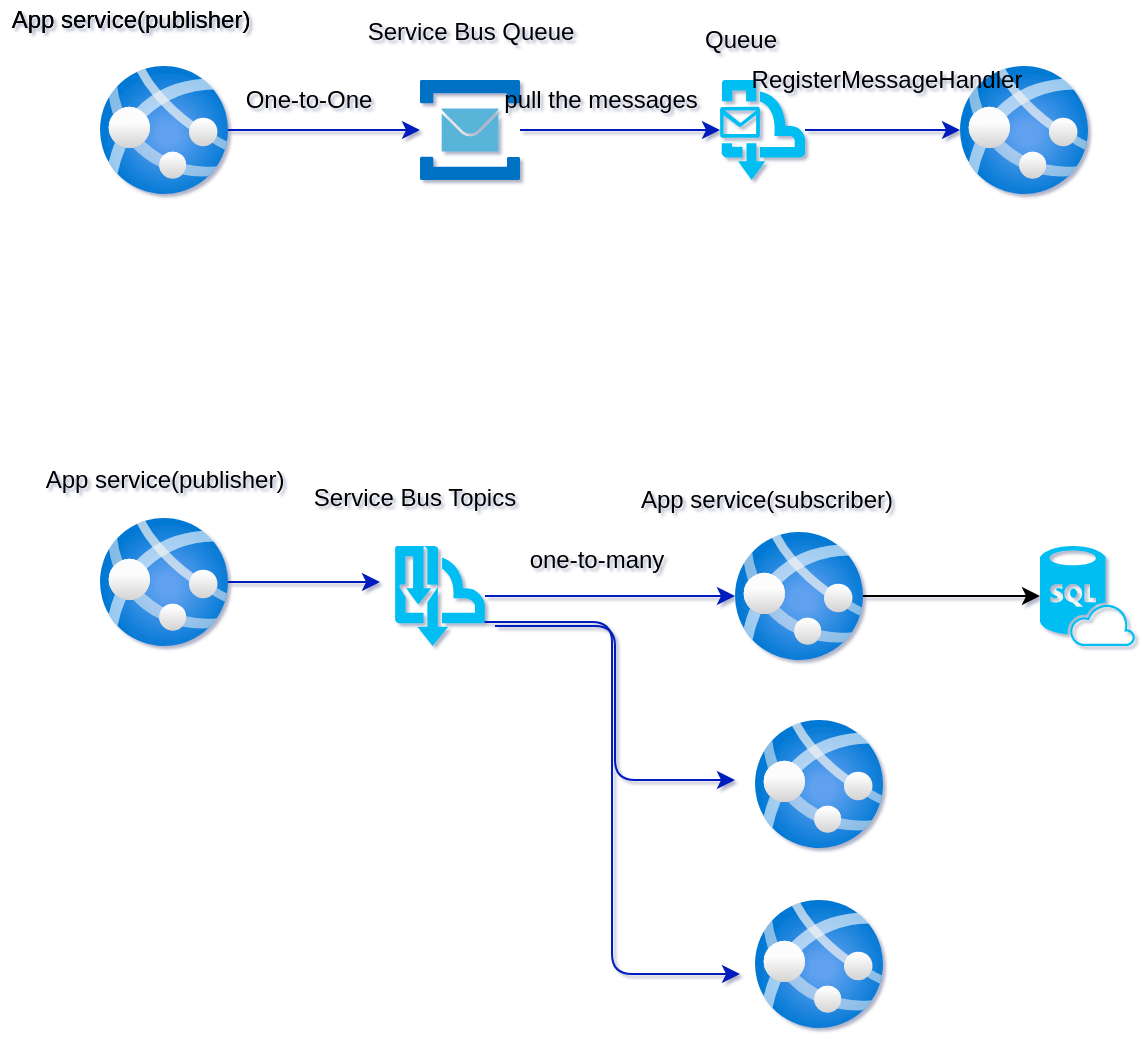 <mxfile version="15.3.8" type="device"><diagram id="C5RBs43oDa-KdzZeNtuy" name="Page-1"><mxGraphModel dx="1422" dy="839" grid="1" gridSize="10" guides="1" tooltips="1" connect="1" arrows="1" fold="1" page="1" pageScale="1" pageWidth="827" pageHeight="1169" math="0" shadow="1"><root><mxCell id="WIyWlLk6GJQsqaUBKTNV-0"/><mxCell id="WIyWlLk6GJQsqaUBKTNV-1" parent="WIyWlLk6GJQsqaUBKTNV-0"/><mxCell id="3CIoZjz1id3TqEkaeGzf-3" value="" style="edgeStyle=orthogonalEdgeStyle;rounded=0;orthogonalLoop=1;jettySize=auto;html=1;fillColor=#0050ef;strokeColor=#001DBC;" edge="1" parent="WIyWlLk6GJQsqaUBKTNV-1" source="3CIoZjz1id3TqEkaeGzf-0" target="3CIoZjz1id3TqEkaeGzf-1"><mxGeometry relative="1" as="geometry"/></mxCell><mxCell id="3CIoZjz1id3TqEkaeGzf-0" value="" style="sketch=0;aspect=fixed;html=1;points=[];align=center;image;fontSize=12;image=img/lib/mscae/Service_Bus.svg;" vertex="1" parent="WIyWlLk6GJQsqaUBKTNV-1"><mxGeometry x="230" y="130" width="50" height="50" as="geometry"/></mxCell><mxCell id="3CIoZjz1id3TqEkaeGzf-27" value="" style="edgeStyle=orthogonalEdgeStyle;rounded=0;orthogonalLoop=1;jettySize=auto;html=1;fillColor=#0050ef;strokeColor=#001DBC;" edge="1" parent="WIyWlLk6GJQsqaUBKTNV-1" source="3CIoZjz1id3TqEkaeGzf-1" target="3CIoZjz1id3TqEkaeGzf-26"><mxGeometry relative="1" as="geometry"/></mxCell><mxCell id="3CIoZjz1id3TqEkaeGzf-1" value="" style="verticalLabelPosition=bottom;html=1;verticalAlign=top;align=center;strokeColor=none;fillColor=#00BEF2;shape=mxgraph.azure.service_bus_queues;pointerEvents=1;" vertex="1" parent="WIyWlLk6GJQsqaUBKTNV-1"><mxGeometry x="380" y="130" width="42.5" height="50" as="geometry"/></mxCell><mxCell id="3CIoZjz1id3TqEkaeGzf-10" value="" style="edgeStyle=orthogonalEdgeStyle;rounded=0;orthogonalLoop=1;jettySize=auto;html=1;fillColor=#0050ef;strokeColor=#001DBC;" edge="1" parent="WIyWlLk6GJQsqaUBKTNV-1" source="3CIoZjz1id3TqEkaeGzf-4" target="3CIoZjz1id3TqEkaeGzf-5"><mxGeometry relative="1" as="geometry"/></mxCell><mxCell id="3CIoZjz1id3TqEkaeGzf-4" value="" style="verticalLabelPosition=bottom;html=1;verticalAlign=top;align=center;strokeColor=none;fillColor=#00BEF2;shape=mxgraph.azure.service_bus_topics_and_subscriptions;pointerEvents=1;" vertex="1" parent="WIyWlLk6GJQsqaUBKTNV-1"><mxGeometry x="217.5" y="363" width="45" height="50" as="geometry"/></mxCell><mxCell id="3CIoZjz1id3TqEkaeGzf-33" value="" style="edgeStyle=orthogonalEdgeStyle;rounded=0;orthogonalLoop=1;jettySize=auto;html=1;" edge="1" parent="WIyWlLk6GJQsqaUBKTNV-1" source="3CIoZjz1id3TqEkaeGzf-5" target="3CIoZjz1id3TqEkaeGzf-32"><mxGeometry relative="1" as="geometry"/></mxCell><mxCell id="3CIoZjz1id3TqEkaeGzf-5" value="" style="aspect=fixed;html=1;points=[];align=center;image;fontSize=12;image=img/lib/azure2/app_services/App_Services.svg;" vertex="1" parent="WIyWlLk6GJQsqaUBKTNV-1"><mxGeometry x="387.5" y="356" width="64" height="64" as="geometry"/></mxCell><mxCell id="3CIoZjz1id3TqEkaeGzf-7" value="" style="edgeStyle=orthogonalEdgeStyle;rounded=0;orthogonalLoop=1;jettySize=auto;html=1;fillColor=#0050ef;strokeColor=#001DBC;" edge="1" parent="WIyWlLk6GJQsqaUBKTNV-1" source="3CIoZjz1id3TqEkaeGzf-6" target="3CIoZjz1id3TqEkaeGzf-0"><mxGeometry relative="1" as="geometry"/></mxCell><mxCell id="3CIoZjz1id3TqEkaeGzf-6" value="" style="aspect=fixed;html=1;points=[];align=center;image;fontSize=12;image=img/lib/azure2/app_services/App_Services.svg;" vertex="1" parent="WIyWlLk6GJQsqaUBKTNV-1"><mxGeometry x="70" y="123" width="64" height="64" as="geometry"/></mxCell><mxCell id="3CIoZjz1id3TqEkaeGzf-8" value="" style="aspect=fixed;html=1;points=[];align=center;image;fontSize=12;image=img/lib/azure2/app_services/App_Services.svg;" vertex="1" parent="WIyWlLk6GJQsqaUBKTNV-1"><mxGeometry x="397.5" y="450" width="64" height="64" as="geometry"/></mxCell><mxCell id="3CIoZjz1id3TqEkaeGzf-9" value="" style="aspect=fixed;html=1;points=[];align=center;image;fontSize=12;image=img/lib/azure2/app_services/App_Services.svg;" vertex="1" parent="WIyWlLk6GJQsqaUBKTNV-1"><mxGeometry x="397.5" y="540" width="64" height="64" as="geometry"/></mxCell><mxCell id="3CIoZjz1id3TqEkaeGzf-11" value="App service(publisher)" style="text;html=1;align=center;verticalAlign=middle;resizable=0;points=[];autosize=1;strokeColor=none;fillColor=none;" vertex="1" parent="WIyWlLk6GJQsqaUBKTNV-1"><mxGeometry x="20" y="90" width="130" height="20" as="geometry"/></mxCell><mxCell id="3CIoZjz1id3TqEkaeGzf-12" value="Service Bus Queue" style="text;html=1;align=center;verticalAlign=middle;resizable=0;points=[];autosize=1;strokeColor=none;fillColor=none;" vertex="1" parent="WIyWlLk6GJQsqaUBKTNV-1"><mxGeometry x="195" y="96" width="120" height="20" as="geometry"/></mxCell><mxCell id="3CIoZjz1id3TqEkaeGzf-13" value="One-to-One" style="text;html=1;align=center;verticalAlign=middle;resizable=0;points=[];autosize=1;strokeColor=none;fillColor=none;" vertex="1" parent="WIyWlLk6GJQsqaUBKTNV-1"><mxGeometry x="134" y="130" width="80" height="20" as="geometry"/></mxCell><mxCell id="3CIoZjz1id3TqEkaeGzf-16" value="" style="edgeStyle=elbowEdgeStyle;elbow=horizontal;endArrow=classic;html=1;fillColor=#0050ef;strokeColor=#001DBC;" edge="1" parent="WIyWlLk6GJQsqaUBKTNV-1"><mxGeometry width="50" height="50" relative="1" as="geometry"><mxPoint x="267.5" y="403" as="sourcePoint"/><mxPoint x="387.5" y="480" as="targetPoint"/></mxGeometry></mxCell><mxCell id="3CIoZjz1id3TqEkaeGzf-18" value="one-to-many" style="text;html=1;align=center;verticalAlign=middle;resizable=0;points=[];autosize=1;strokeColor=none;fillColor=none;" vertex="1" parent="WIyWlLk6GJQsqaUBKTNV-1"><mxGeometry x="277.5" y="360" width="80" height="20" as="geometry"/></mxCell><mxCell id="3CIoZjz1id3TqEkaeGzf-19" value="Service Bus Topics" style="text;html=1;align=center;verticalAlign=middle;resizable=0;points=[];autosize=1;strokeColor=none;fillColor=none;" vertex="1" parent="WIyWlLk6GJQsqaUBKTNV-1"><mxGeometry x="167" y="329" width="120" height="20" as="geometry"/></mxCell><mxCell id="3CIoZjz1id3TqEkaeGzf-21" value="App service(publisher)" style="text;html=1;align=center;verticalAlign=middle;resizable=0;points=[];autosize=1;strokeColor=none;fillColor=none;" vertex="1" parent="WIyWlLk6GJQsqaUBKTNV-1"><mxGeometry x="20" y="90" width="130" height="20" as="geometry"/></mxCell><mxCell id="3CIoZjz1id3TqEkaeGzf-22" value="App service(subscriber)" style="text;html=1;align=center;verticalAlign=middle;resizable=0;points=[];autosize=1;strokeColor=none;fillColor=none;" vertex="1" parent="WIyWlLk6GJQsqaUBKTNV-1"><mxGeometry x="332.5" y="330" width="140" height="20" as="geometry"/></mxCell><mxCell id="3CIoZjz1id3TqEkaeGzf-23" value="pull the messages" style="text;html=1;align=center;verticalAlign=middle;resizable=0;points=[];autosize=1;strokeColor=none;fillColor=none;" vertex="1" parent="WIyWlLk6GJQsqaUBKTNV-1"><mxGeometry x="265" y="130" width="110" height="20" as="geometry"/></mxCell><mxCell id="3CIoZjz1id3TqEkaeGzf-25" value="" style="edgeStyle=orthogonalEdgeStyle;rounded=0;orthogonalLoop=1;jettySize=auto;html=1;fillColor=#0050ef;strokeColor=#001DBC;" edge="1" parent="WIyWlLk6GJQsqaUBKTNV-1" source="3CIoZjz1id3TqEkaeGzf-24"><mxGeometry relative="1" as="geometry"><mxPoint x="210" y="381" as="targetPoint"/><Array as="points"><mxPoint x="180" y="381"/><mxPoint x="180" y="381"/></Array></mxGeometry></mxCell><mxCell id="3CIoZjz1id3TqEkaeGzf-24" value="" style="aspect=fixed;html=1;points=[];align=center;image;fontSize=12;image=img/lib/azure2/app_services/App_Services.svg;" vertex="1" parent="WIyWlLk6GJQsqaUBKTNV-1"><mxGeometry x="70" y="349" width="64" height="64" as="geometry"/></mxCell><mxCell id="3CIoZjz1id3TqEkaeGzf-26" value="" style="aspect=fixed;html=1;points=[];align=center;image;fontSize=12;image=img/lib/azure2/app_services/App_Services.svg;" vertex="1" parent="WIyWlLk6GJQsqaUBKTNV-1"><mxGeometry x="500" y="123" width="64" height="64" as="geometry"/></mxCell><mxCell id="3CIoZjz1id3TqEkaeGzf-28" value="" style="edgeStyle=elbowEdgeStyle;elbow=horizontal;endArrow=classic;html=1;fillColor=#0050ef;strokeColor=#001DBC;exitX=0.995;exitY=0.76;exitDx=0;exitDy=0;exitPerimeter=0;" edge="1" parent="WIyWlLk6GJQsqaUBKTNV-1" source="3CIoZjz1id3TqEkaeGzf-4"><mxGeometry width="50" height="50" relative="1" as="geometry"><mxPoint x="270" y="500" as="sourcePoint"/><mxPoint x="390" y="577" as="targetPoint"/></mxGeometry></mxCell><mxCell id="3CIoZjz1id3TqEkaeGzf-29" value="App service(publisher)" style="text;html=1;align=center;verticalAlign=middle;resizable=0;points=[];autosize=1;strokeColor=none;fillColor=none;" vertex="1" parent="WIyWlLk6GJQsqaUBKTNV-1"><mxGeometry x="37" y="320" width="130" height="20" as="geometry"/></mxCell><mxCell id="3CIoZjz1id3TqEkaeGzf-30" value="Queue" style="text;html=1;align=center;verticalAlign=middle;resizable=0;points=[];autosize=1;strokeColor=none;fillColor=none;" vertex="1" parent="WIyWlLk6GJQsqaUBKTNV-1"><mxGeometry x="365" y="100" width="50" height="20" as="geometry"/></mxCell><mxCell id="3CIoZjz1id3TqEkaeGzf-31" value="RegisterMessageHandler" style="text;html=1;align=center;verticalAlign=middle;resizable=0;points=[];autosize=1;strokeColor=none;fillColor=none;" vertex="1" parent="WIyWlLk6GJQsqaUBKTNV-1"><mxGeometry x="387.5" y="120" width="150" height="20" as="geometry"/></mxCell><mxCell id="3CIoZjz1id3TqEkaeGzf-32" value="" style="verticalLabelPosition=bottom;html=1;verticalAlign=top;align=center;strokeColor=none;fillColor=#00BEF2;shape=mxgraph.azure.sql_database_sql_azure;" vertex="1" parent="WIyWlLk6GJQsqaUBKTNV-1"><mxGeometry x="540" y="363" width="47.5" height="50" as="geometry"/></mxCell></root></mxGraphModel></diagram></mxfile>